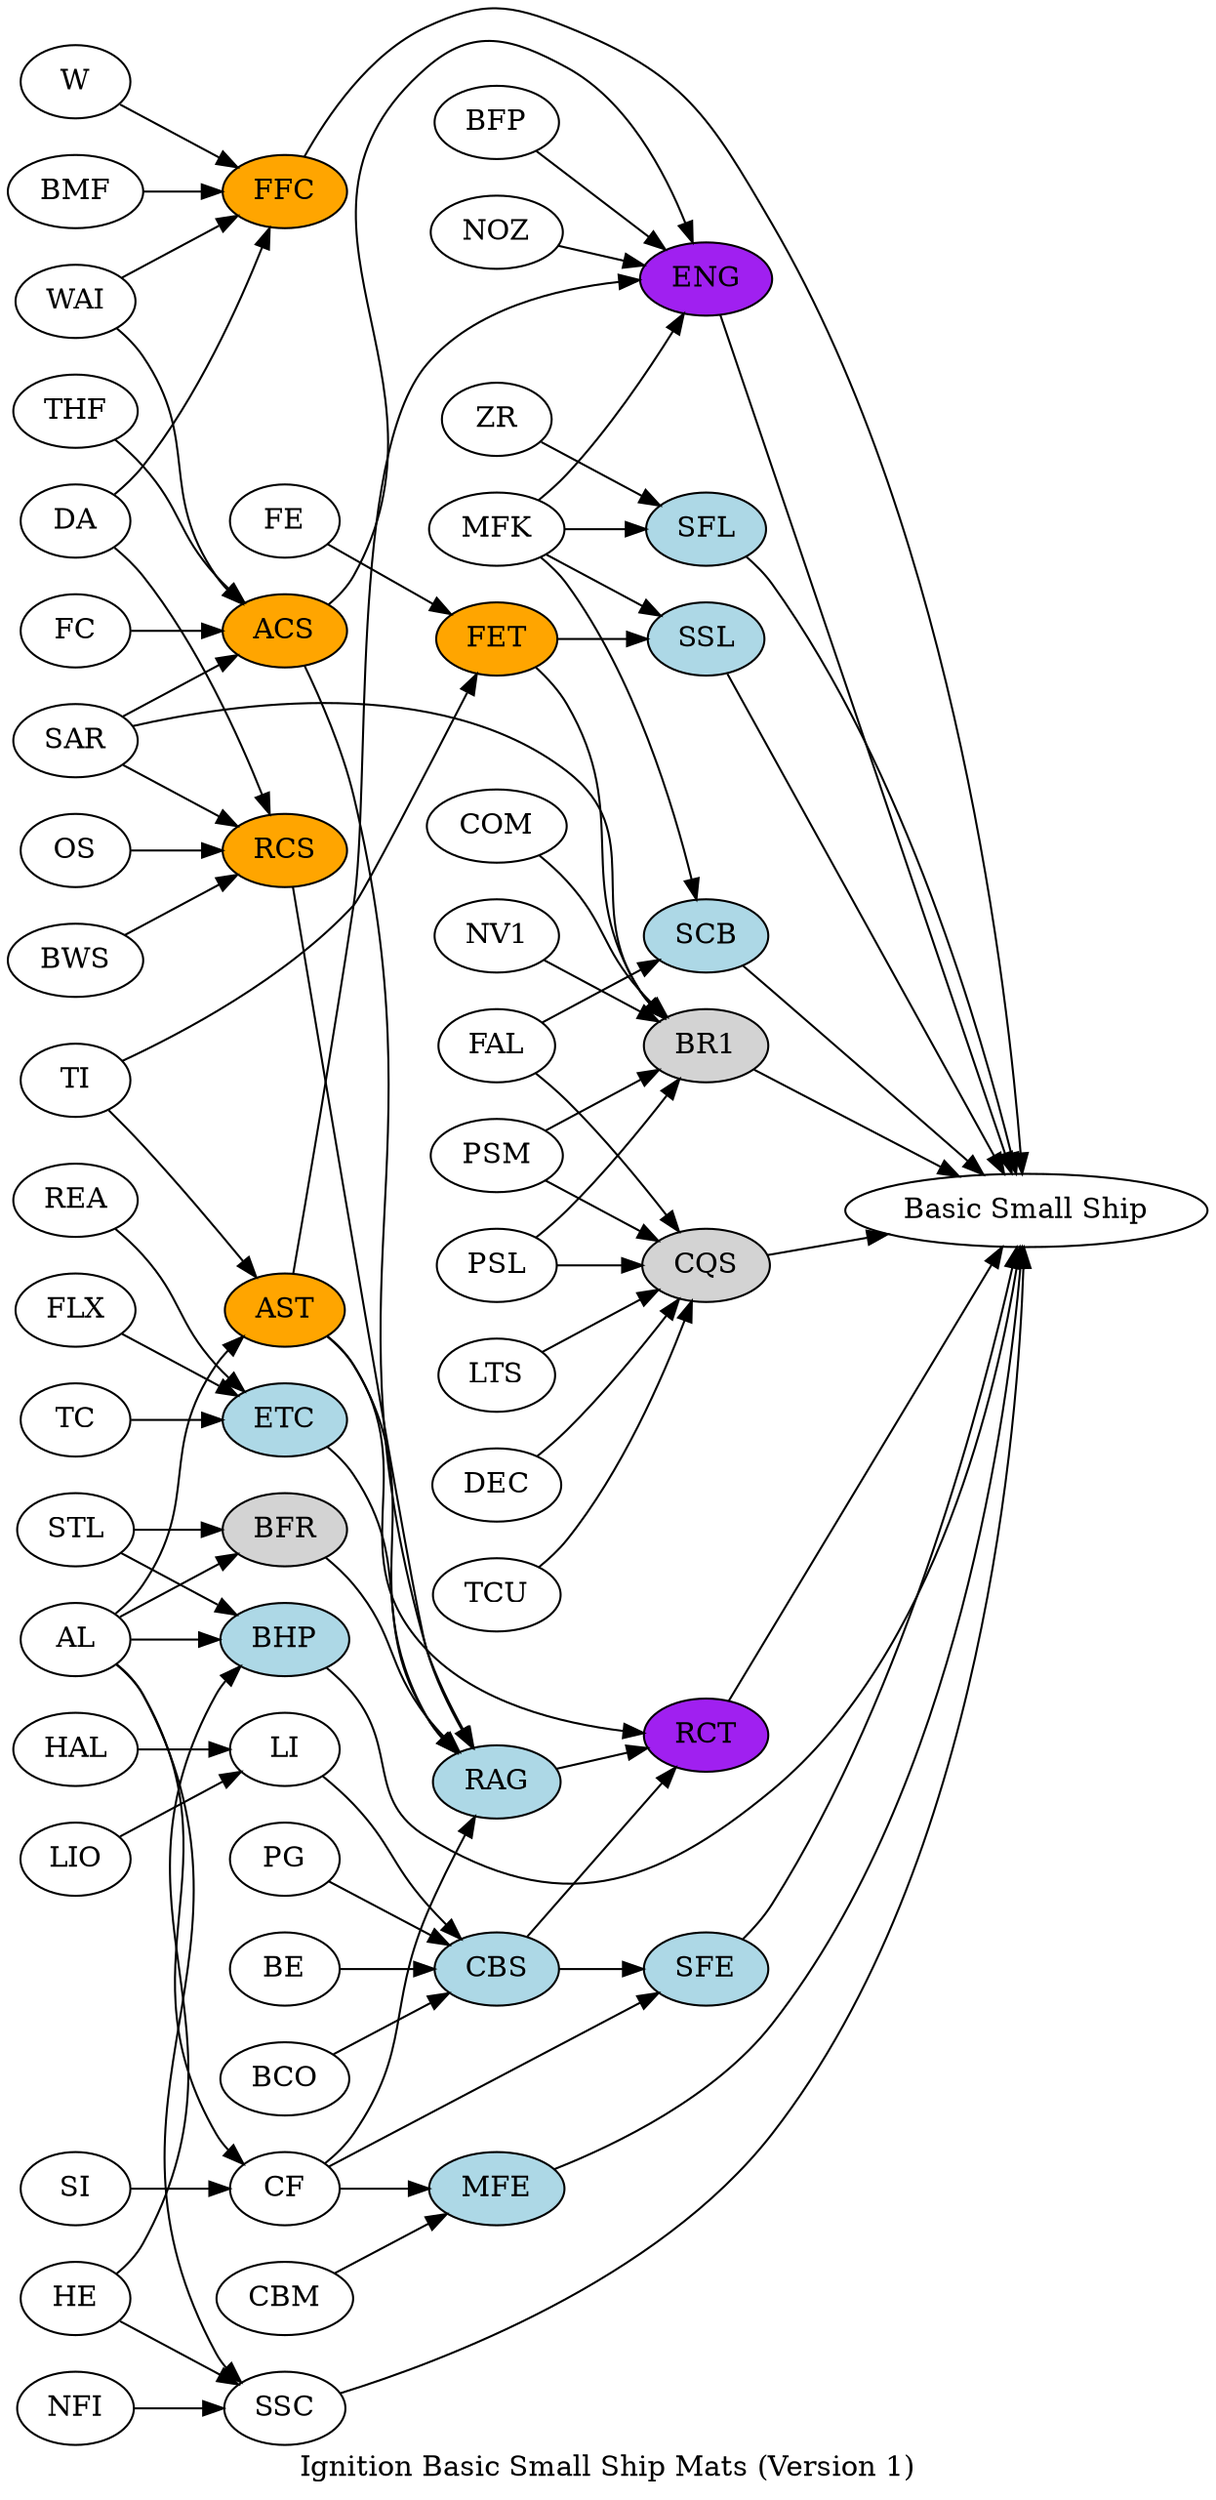 digraph SmallShip {
    label = "Ignition Basic Small Ship Mats (Version 1)"
    rankdir=LR
    node [style=filled]
    
    // Scientists
    node [fillcolor=purple]
    ENG RCT // SPF
    
    // Engineers
    node [fillcolor=orange]
    FFC ACS RCS // APF
    FET AST // ASM
    
    // Technicians
    node [fillcolor=lightblue]
    BHP // HWP
    MFE SFE // CLR
    SSL SCB SFL // SKF
    RAG CBS // ECA
    ETC // TNP
    
    // Settlers
    node [fillcolor=lightgray]
    BR1 CQS // UPF
    BFR // FS
    
    // Pio only (default)
    node [fillcolor=white]

    // Ship itself
    { BHP BR1 CQS ENG FFC MFE RCT SCB SFE SFL SSC SSL } -> "Basic Small Ship"
    
    // SKF
    { FET MFK } -> SSL
    { FAL MFK } -> SCB
    { ZR MFK } -> SFL
    // WEL
    { NFI AL HE } -> SSC
    // SPF
    { BFP NOZ AST ACS MFK } -> ENG
    { RAG AST CBS } -> RCT
    // CLR
    { CF CBM } -> MFE
    { CF CBS } -> SFE
    // APF
    { W WAI DA BMF } -> FFC
    { WAI SAR FC THF } -> ACS
    { BWS OS SAR DA } -> RCS
    // UPF
    { PSL PSM FET NV1 SAR COM } -> BR1
    { PSL PSM FAL LTS DEC TCU } -> CQS
    // HWP
    { AL STL HE } -> BHP
    // ASM
    { FE TI } -> FET
    { AL TI } -> AST
    // ECA
    { ETC BFR CF ACS RCS AST } -> RAG
    { LI BE BCO PG } -> CBS
    // TNP
    { TC REA FLX } -> ETC
    // FS
    { STL AL } -> BFR
    // SME
    { AL SI } -> CF
    { HAL LIO } -> LI
    
}

